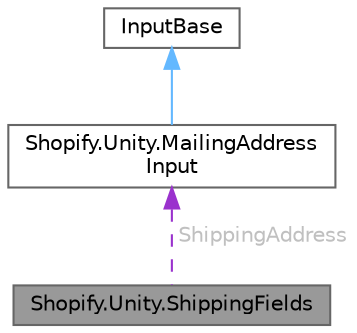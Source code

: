 digraph "Shopify.Unity.ShippingFields"
{
 // LATEX_PDF_SIZE
  bgcolor="transparent";
  edge [fontname=Helvetica,fontsize=10,labelfontname=Helvetica,labelfontsize=10];
  node [fontname=Helvetica,fontsize=10,shape=box,height=0.2,width=0.4];
  Node1 [id="Node000001",label="Shopify.Unity.ShippingFields",height=0.2,width=0.4,color="gray40", fillcolor="grey60", style="filled", fontcolor="black",tooltip="Wraps around a shipping address and shipping identifier. Used for sending the final checkout fields i..."];
  Node2 -> Node1 [id="edge1_Node000001_Node000002",dir="back",color="darkorchid3",style="dashed",tooltip=" ",label=" ShippingAddress",fontcolor="grey" ];
  Node2 [id="Node000002",label="Shopify.Unity.MailingAddress\lInput",height=0.2,width=0.4,color="gray40", fillcolor="white", style="filled",URL="$class_shopify_1_1_unity_1_1_mailing_address_input.html",tooltip="Specifies the fields accepted to create or update a mailing address."];
  Node3 -> Node2 [id="edge2_Node000002_Node000003",dir="back",color="steelblue1",style="solid",tooltip=" "];
  Node3 [id="Node000003",label="InputBase",height=0.2,width=0.4,color="gray40", fillcolor="white", style="filled",URL="$class_shopify_1_1_unity_1_1_s_d_k_1_1_input_base.html",tooltip="Base class for all GraphQL query generator input objects."];
}
